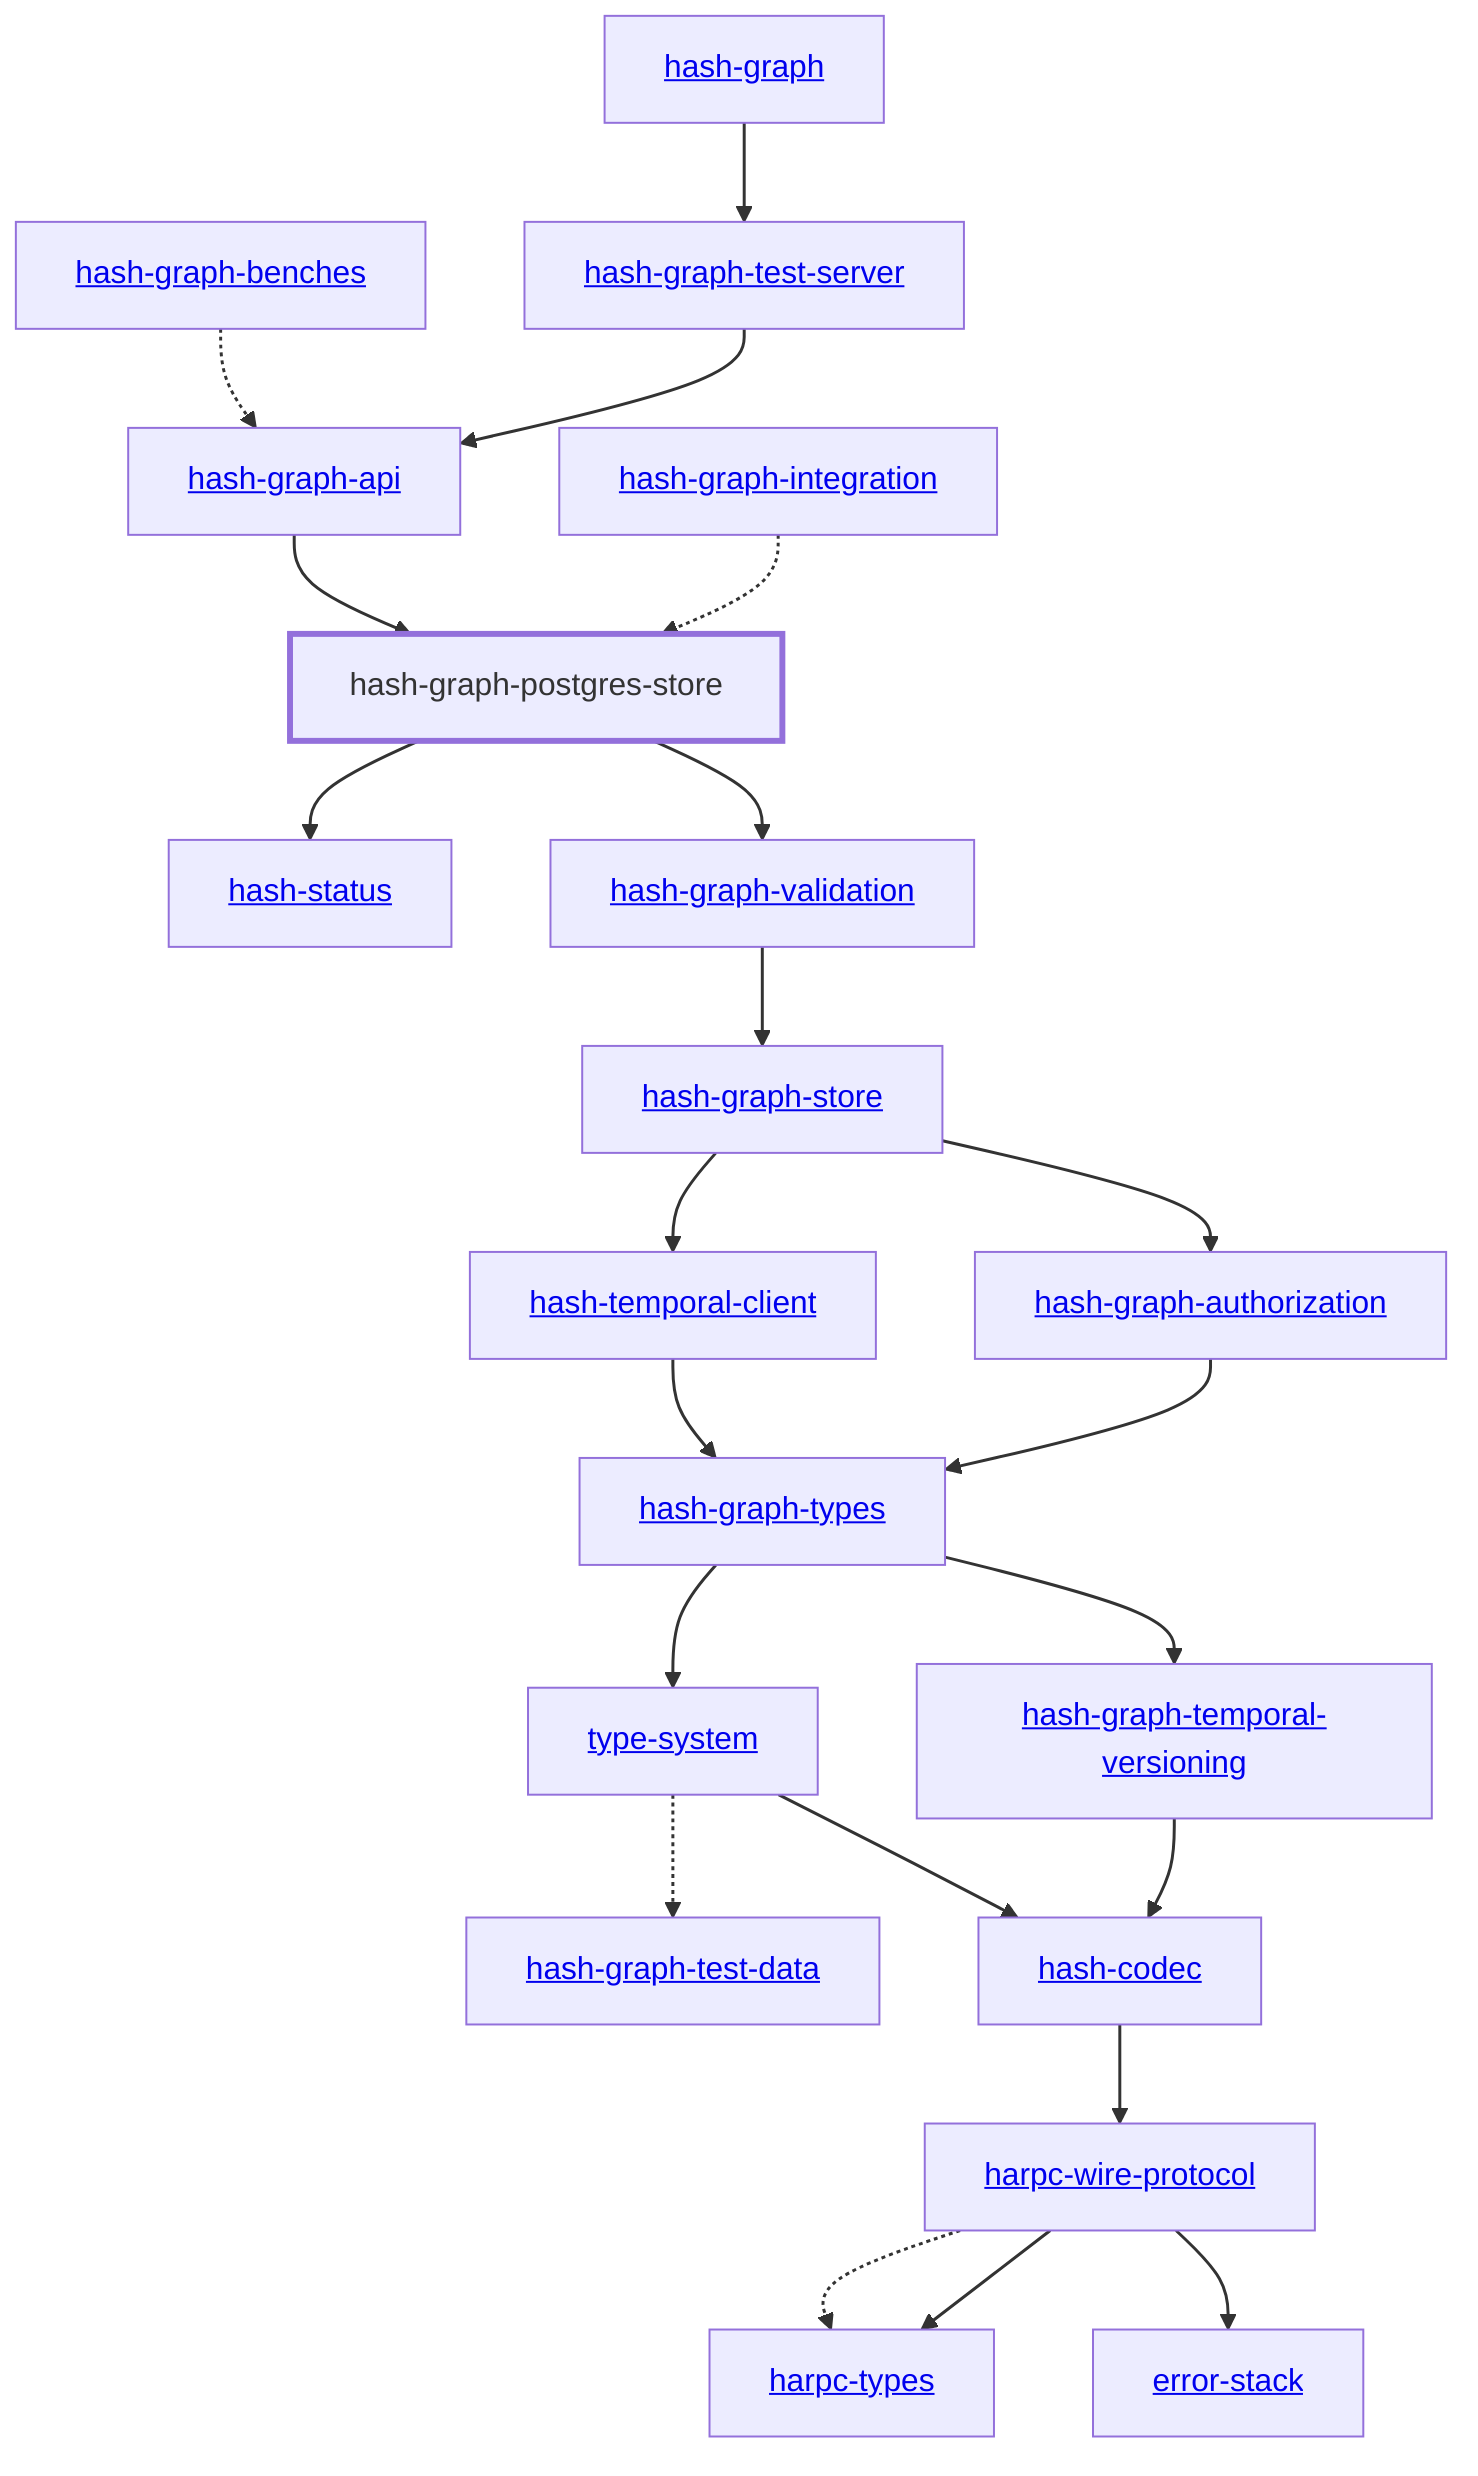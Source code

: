 graph TD
    %% Configure the diagram
    linkStyle default stroke-width:1.5px
    classDef default stroke-width:1px
    classDef root stroke-width:3px
    classDef dev stroke-width:1px
    classDef build stroke-width:1px
    %% Legend
    %% --> : Normal dependency
    %% -.-> : Dev dependency
    %% ---> : Build dependency
    0[hash-graph-postgres-store]
    class 0 root
    1[<a href="../type_system/index.html">type-system</a>]
    2[<a href="../hash_temporal_client/index.html">hash-temporal-client</a>]
    3[<a href="../hash_status/index.html">hash-status</a>]
    4[<a href="../hash_graph_validation/index.html">hash-graph-validation</a>]
    5[<a href="../hash_graph_types/index.html">hash-graph-types</a>]
    6[<a href="../hash_graph_temporal_versioning/index.html">hash-graph-temporal-versioning</a>]
    7[<a href="../hash_graph_store/index.html">hash-graph-store</a>]
    8[<a href="../hash_graph_authorization/index.html">hash-graph-authorization</a>]
    9[<a href="../hash_codec/index.html">hash-codec</a>]
    10[<a href="../error_stack/index.html">error-stack</a>]
    11[<a href="../hash_graph_test_data/index.html">hash-graph-test-data</a>]
    class 11 dev
    12[<a href="../harpc_types/index.html">harpc-types</a>]
    13[<a href="../harpc_wire_protocol/index.html">harpc-wire-protocol</a>]
    14[<a href="../hash_graph/index.html">hash-graph</a>]
    15[<a href="../hash_graph_api/index.html">hash-graph-api</a>]
    16[<a href="../hash_graph_benches/index.html">hash-graph-benches</a>]
    17[<a href="../hash_graph_integration/index.html">hash-graph-integration</a>]
    18[<a href="../hash_graph_test_server/index.html">hash-graph-test-server</a>]
    class 18 dev
    0 --> 3
    0 --> 4
    1 -.-> 11
    1 --> 9
    2 --> 5
    4 --> 7
    5 --> 1
    5 --> 6
    6 --> 9
    7 --> 2
    7 --> 8
    8 --> 5
    9 --> 13
    13 -.-> 12
    13 --> 12
    13 --> 10
    15 --> 0
    17 -.-> 0
    16 -.-> 15
    18 --> 15
    14 --> 18